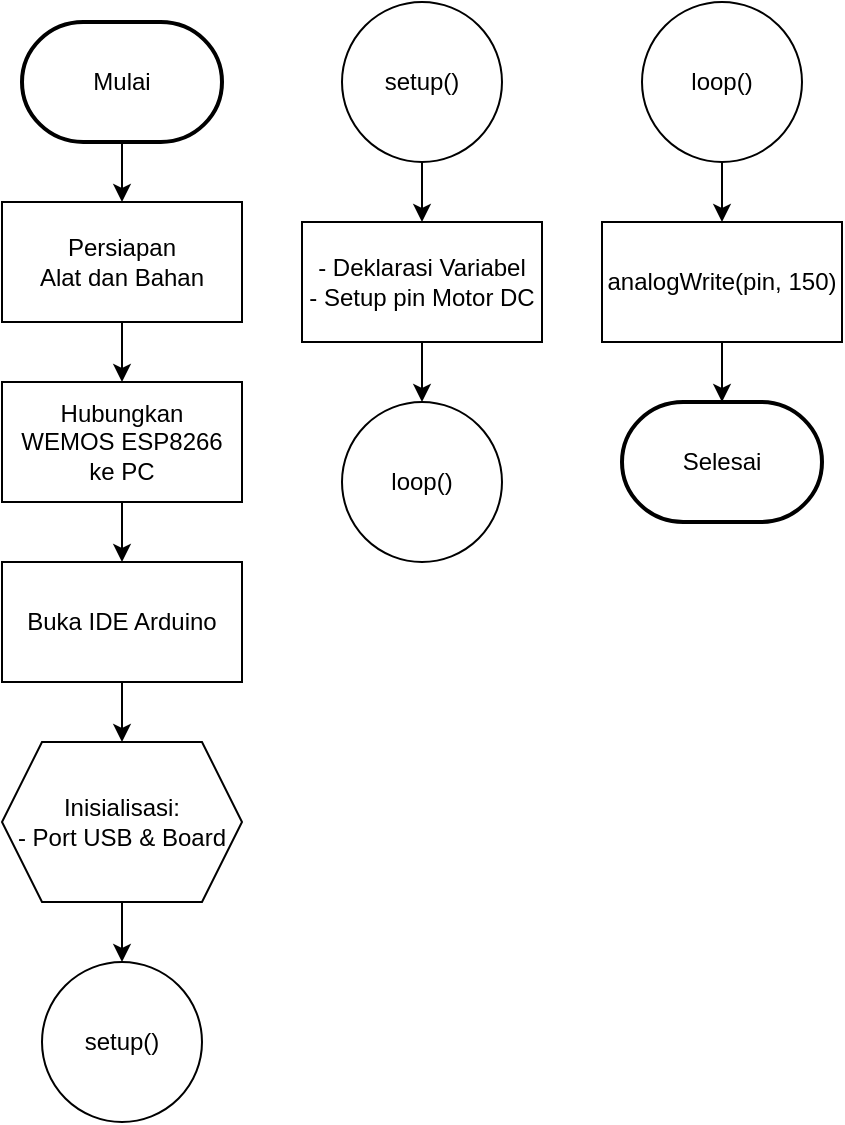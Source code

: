 <mxfile version="24.7.16">
  <diagram id="C5RBs43oDa-KdzZeNtuy" name="Page-1">
    <mxGraphModel dx="794" dy="448" grid="1" gridSize="10" guides="1" tooltips="1" connect="1" arrows="1" fold="1" page="1" pageScale="1" pageWidth="827" pageHeight="1169" math="0" shadow="0">
      <root>
        <mxCell id="WIyWlLk6GJQsqaUBKTNV-0" />
        <mxCell id="WIyWlLk6GJQsqaUBKTNV-1" parent="WIyWlLk6GJQsqaUBKTNV-0" />
        <mxCell id="Bjfofu_bVKjdBsBbtAoO-6" style="edgeStyle=orthogonalEdgeStyle;rounded=0;orthogonalLoop=1;jettySize=auto;html=1;entryX=0.5;entryY=0;entryDx=0;entryDy=0;" edge="1" parent="WIyWlLk6GJQsqaUBKTNV-1" source="Bjfofu_bVKjdBsBbtAoO-0" target="Bjfofu_bVKjdBsBbtAoO-1">
          <mxGeometry relative="1" as="geometry" />
        </mxCell>
        <mxCell id="Bjfofu_bVKjdBsBbtAoO-0" value="Mulai" style="strokeWidth=2;html=1;shape=mxgraph.flowchart.terminator;whiteSpace=wrap;" vertex="1" parent="WIyWlLk6GJQsqaUBKTNV-1">
          <mxGeometry x="190" y="50" width="100" height="60" as="geometry" />
        </mxCell>
        <mxCell id="Bjfofu_bVKjdBsBbtAoO-7" style="edgeStyle=orthogonalEdgeStyle;rounded=0;orthogonalLoop=1;jettySize=auto;html=1;entryX=0.5;entryY=0;entryDx=0;entryDy=0;" edge="1" parent="WIyWlLk6GJQsqaUBKTNV-1" source="Bjfofu_bVKjdBsBbtAoO-1" target="Bjfofu_bVKjdBsBbtAoO-2">
          <mxGeometry relative="1" as="geometry" />
        </mxCell>
        <mxCell id="Bjfofu_bVKjdBsBbtAoO-1" value="Persiapan &lt;br&gt;Alat dan Bahan" style="rounded=0;whiteSpace=wrap;html=1;" vertex="1" parent="WIyWlLk6GJQsqaUBKTNV-1">
          <mxGeometry x="180" y="140" width="120" height="60" as="geometry" />
        </mxCell>
        <mxCell id="Bjfofu_bVKjdBsBbtAoO-8" style="edgeStyle=orthogonalEdgeStyle;rounded=0;orthogonalLoop=1;jettySize=auto;html=1;entryX=0.5;entryY=0;entryDx=0;entryDy=0;" edge="1" parent="WIyWlLk6GJQsqaUBKTNV-1" source="Bjfofu_bVKjdBsBbtAoO-2" target="Bjfofu_bVKjdBsBbtAoO-3">
          <mxGeometry relative="1" as="geometry" />
        </mxCell>
        <mxCell id="Bjfofu_bVKjdBsBbtAoO-2" value="Hubungkan &lt;br&gt;WEMOS ESP8266 &lt;br&gt;ke PC" style="rounded=0;whiteSpace=wrap;html=1;" vertex="1" parent="WIyWlLk6GJQsqaUBKTNV-1">
          <mxGeometry x="180" y="230" width="120" height="60" as="geometry" />
        </mxCell>
        <mxCell id="Bjfofu_bVKjdBsBbtAoO-9" style="edgeStyle=orthogonalEdgeStyle;rounded=0;orthogonalLoop=1;jettySize=auto;html=1;entryX=0.5;entryY=0;entryDx=0;entryDy=0;" edge="1" parent="WIyWlLk6GJQsqaUBKTNV-1" source="Bjfofu_bVKjdBsBbtAoO-3" target="Bjfofu_bVKjdBsBbtAoO-4">
          <mxGeometry relative="1" as="geometry" />
        </mxCell>
        <mxCell id="Bjfofu_bVKjdBsBbtAoO-3" value="Buka IDE Arduino" style="rounded=0;whiteSpace=wrap;html=1;" vertex="1" parent="WIyWlLk6GJQsqaUBKTNV-1">
          <mxGeometry x="180" y="320" width="120" height="60" as="geometry" />
        </mxCell>
        <mxCell id="Bjfofu_bVKjdBsBbtAoO-10" style="edgeStyle=orthogonalEdgeStyle;rounded=0;orthogonalLoop=1;jettySize=auto;html=1;entryX=0.5;entryY=0;entryDx=0;entryDy=0;" edge="1" parent="WIyWlLk6GJQsqaUBKTNV-1" source="Bjfofu_bVKjdBsBbtAoO-4" target="Bjfofu_bVKjdBsBbtAoO-5">
          <mxGeometry relative="1" as="geometry" />
        </mxCell>
        <mxCell id="Bjfofu_bVKjdBsBbtAoO-4" value="Inisialisasi:&lt;div&gt;- Port USB &amp;amp; Board&lt;br&gt;&lt;/div&gt;" style="shape=hexagon;perimeter=hexagonPerimeter2;whiteSpace=wrap;html=1;fixedSize=1;" vertex="1" parent="WIyWlLk6GJQsqaUBKTNV-1">
          <mxGeometry x="180" y="410" width="120" height="80" as="geometry" />
        </mxCell>
        <mxCell id="Bjfofu_bVKjdBsBbtAoO-5" value="setup()" style="ellipse;whiteSpace=wrap;html=1;aspect=fixed;" vertex="1" parent="WIyWlLk6GJQsqaUBKTNV-1">
          <mxGeometry x="200" y="520" width="80" height="80" as="geometry" />
        </mxCell>
        <mxCell id="Bjfofu_bVKjdBsBbtAoO-13" style="edgeStyle=orthogonalEdgeStyle;rounded=0;orthogonalLoop=1;jettySize=auto;html=1;" edge="1" parent="WIyWlLk6GJQsqaUBKTNV-1" source="Bjfofu_bVKjdBsBbtAoO-11" target="Bjfofu_bVKjdBsBbtAoO-12">
          <mxGeometry relative="1" as="geometry" />
        </mxCell>
        <mxCell id="Bjfofu_bVKjdBsBbtAoO-11" value="setup()" style="ellipse;whiteSpace=wrap;html=1;aspect=fixed;" vertex="1" parent="WIyWlLk6GJQsqaUBKTNV-1">
          <mxGeometry x="350" y="40" width="80" height="80" as="geometry" />
        </mxCell>
        <mxCell id="Bjfofu_bVKjdBsBbtAoO-15" style="edgeStyle=orthogonalEdgeStyle;rounded=0;orthogonalLoop=1;jettySize=auto;html=1;entryX=0.5;entryY=0;entryDx=0;entryDy=0;" edge="1" parent="WIyWlLk6GJQsqaUBKTNV-1" source="Bjfofu_bVKjdBsBbtAoO-12" target="Bjfofu_bVKjdBsBbtAoO-14">
          <mxGeometry relative="1" as="geometry" />
        </mxCell>
        <mxCell id="Bjfofu_bVKjdBsBbtAoO-12" value="- Deklarasi Variabel&lt;div&gt;- Setup pin Motor DC&lt;/div&gt;" style="rounded=0;whiteSpace=wrap;html=1;" vertex="1" parent="WIyWlLk6GJQsqaUBKTNV-1">
          <mxGeometry x="330" y="150" width="120" height="60" as="geometry" />
        </mxCell>
        <mxCell id="Bjfofu_bVKjdBsBbtAoO-14" value="loop()" style="ellipse;whiteSpace=wrap;html=1;aspect=fixed;" vertex="1" parent="WIyWlLk6GJQsqaUBKTNV-1">
          <mxGeometry x="350" y="240" width="80" height="80" as="geometry" />
        </mxCell>
        <mxCell id="Bjfofu_bVKjdBsBbtAoO-19" style="edgeStyle=orthogonalEdgeStyle;rounded=0;orthogonalLoop=1;jettySize=auto;html=1;entryX=0.5;entryY=0;entryDx=0;entryDy=0;" edge="1" parent="WIyWlLk6GJQsqaUBKTNV-1" source="Bjfofu_bVKjdBsBbtAoO-16" target="Bjfofu_bVKjdBsBbtAoO-17">
          <mxGeometry relative="1" as="geometry" />
        </mxCell>
        <mxCell id="Bjfofu_bVKjdBsBbtAoO-16" value="loop()" style="ellipse;whiteSpace=wrap;html=1;aspect=fixed;" vertex="1" parent="WIyWlLk6GJQsqaUBKTNV-1">
          <mxGeometry x="500" y="40" width="80" height="80" as="geometry" />
        </mxCell>
        <mxCell id="Bjfofu_bVKjdBsBbtAoO-17" value="analogWrite(pin, 150)" style="rounded=0;whiteSpace=wrap;html=1;" vertex="1" parent="WIyWlLk6GJQsqaUBKTNV-1">
          <mxGeometry x="480" y="150" width="120" height="60" as="geometry" />
        </mxCell>
        <mxCell id="Bjfofu_bVKjdBsBbtAoO-20" value="Selesai" style="strokeWidth=2;html=1;shape=mxgraph.flowchart.terminator;whiteSpace=wrap;" vertex="1" parent="WIyWlLk6GJQsqaUBKTNV-1">
          <mxGeometry x="490" y="240" width="100" height="60" as="geometry" />
        </mxCell>
        <mxCell id="Bjfofu_bVKjdBsBbtAoO-21" style="edgeStyle=orthogonalEdgeStyle;rounded=0;orthogonalLoop=1;jettySize=auto;html=1;entryX=0.5;entryY=0;entryDx=0;entryDy=0;entryPerimeter=0;" edge="1" parent="WIyWlLk6GJQsqaUBKTNV-1" source="Bjfofu_bVKjdBsBbtAoO-17" target="Bjfofu_bVKjdBsBbtAoO-20">
          <mxGeometry relative="1" as="geometry" />
        </mxCell>
      </root>
    </mxGraphModel>
  </diagram>
</mxfile>
